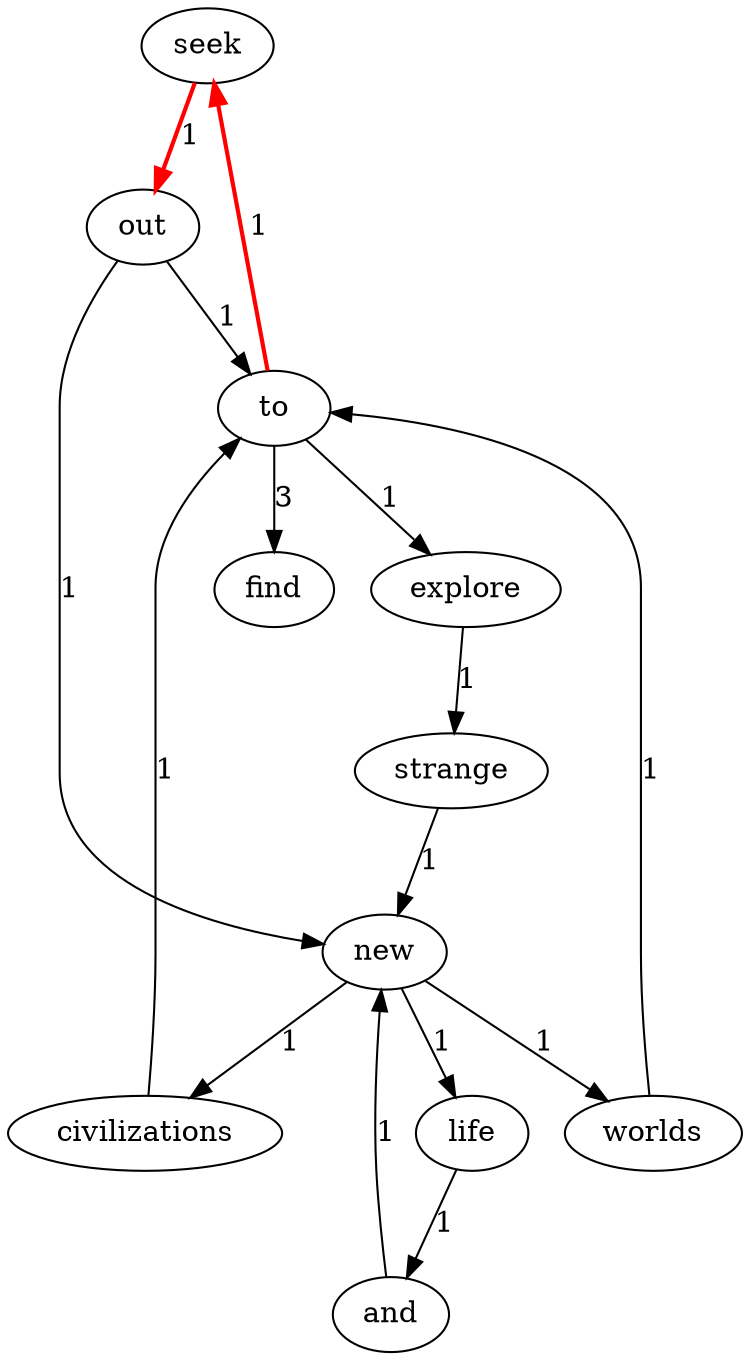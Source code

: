 digraph G {
	"seek" -> "out" [label="1", color="red", penwidth=2];
	"worlds" -> "to" [label="1"];
	"explore" -> "strange" [label="1"];
	"and" -> "new" [label="1"];
	"life" -> "and" [label="1"];
	"strange" -> "new" [label="1"];
	"to" -> "explore" [label="1"];
	"to" -> "seek" [label="1", color="red", penwidth=2];
	"to" -> "find" [label="3"];
	"out" -> "new" [label="1"];
	"out" -> "to" [label="1"];
	"new" -> "worlds" [label="1"];
	"new" -> "life" [label="1"];
	"new" -> "civilizations" [label="1"];
	"civilizations" -> "to" [label="1"];
}